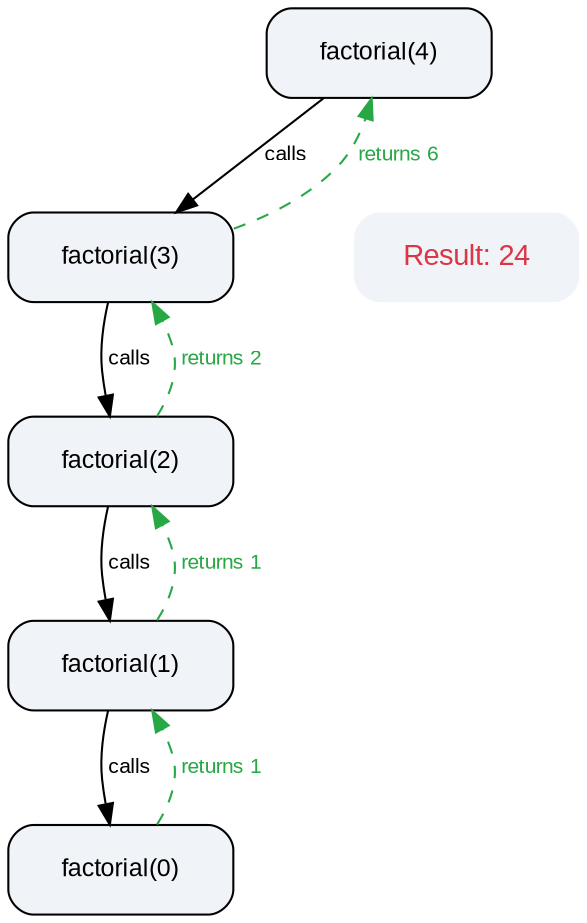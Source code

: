digraph factorial_trace {
    graph [rankdir=TB, splines=true, nodesep=0.8, ranksep=0.6, dpi=300];
    node [shape=box, style="rounded,filled", fillcolor="#f0f4f8", fontname="Arial", fontsize=12, width=1.5, height=0.6];
    edge [fontname="Arial", fontsize=10];

    // Call nodes
    f4 [label="factorial(4)"];
    f3 [label="factorial(3)"];
    f2 [label="factorial(2)"];
    f1 [label="factorial(1)"];
    f0 [label="factorial(0)"];

    // Call edges (downward)
    f4 -> f3 [label=" calls"];
    f3 -> f2 [label=" calls"];
    f2 -> f1 [label=" calls"];
    f1 -> f0 [label=" calls"];

    // Return edges (upward)
    f0 -> f1 [style=dashed, color="#28a745", fontcolor="#28a745", label=" returns 1", constraint=false];
    f1 -> f2 [style=dashed, color="#28a745", fontcolor="#28a745", label=" returns 1", constraint=false];
    f2 -> f3 [style=dashed, color="#28a745", fontcolor="#28a745", label=" returns 2", constraint=false];
    f3 -> f4 [style=dashed, color="#28a745", fontcolor="#28a745", label=" returns 6", constraint=false];
    
    // Final result annotation
    final_result [shape=plaintext, fontcolor="#dc3545", fontsize=14, label="Result: 24"];
    // This invisible edge helps position the final result text below factorial(4)
    f4 -> final_result [style=invis, len=1.5]; 
}